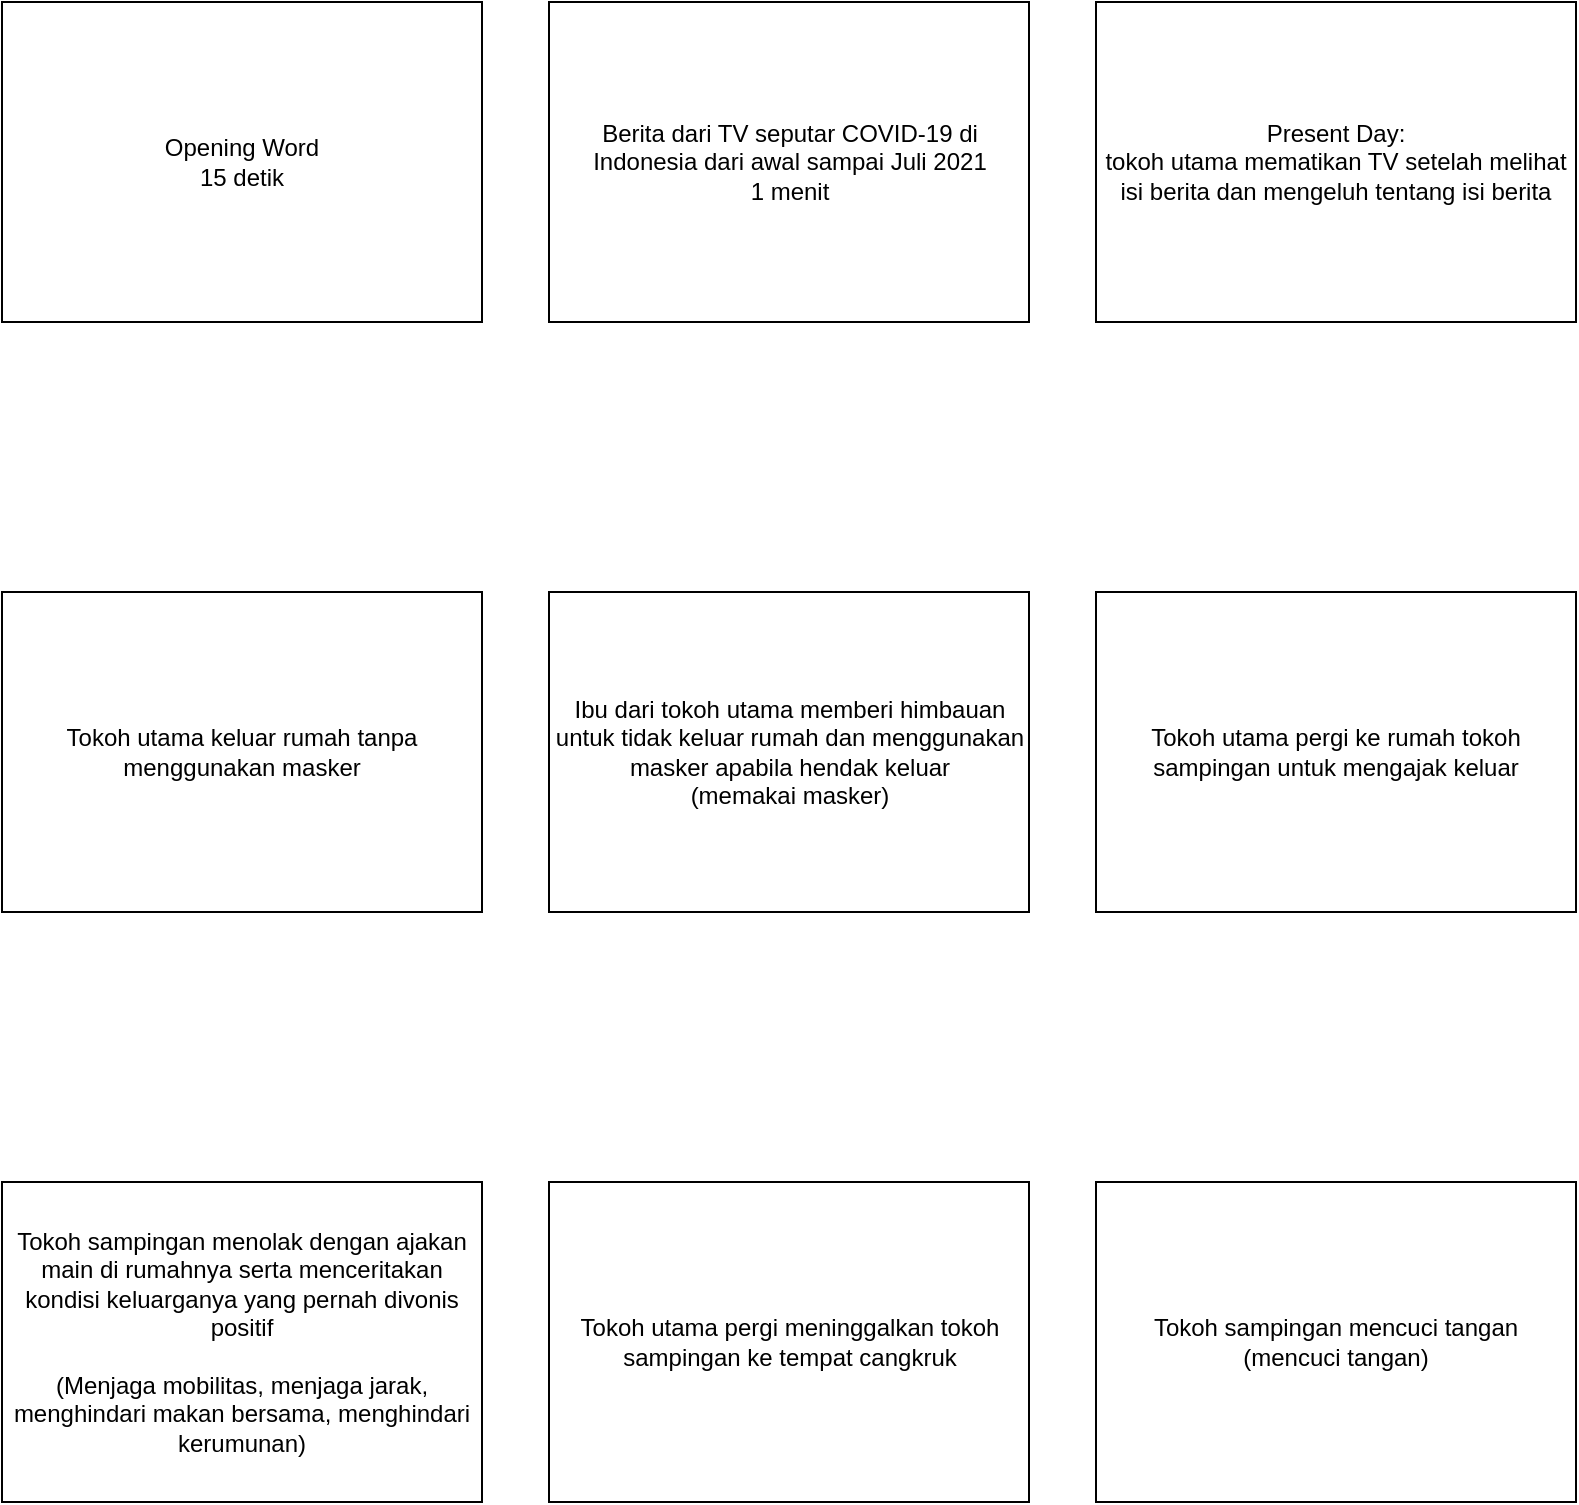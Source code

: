 <mxfile version="14.9.0" type="github" pages="2">
  <diagram id="R_xFI3e25QUkAhcV2hzh" name="hal 1">
    <mxGraphModel dx="1038" dy="540" grid="1" gridSize="10" guides="1" tooltips="1" connect="1" arrows="1" fold="1" page="1" pageScale="1" pageWidth="827" pageHeight="1169" math="0" shadow="0">
      <root>
        <mxCell id="0" />
        <mxCell id="1" parent="0" />
        <mxCell id="TNec85Cxsv5LI-_aW5ap-1" value="Opening Word&lt;br&gt;15 detik" style="rounded=0;whiteSpace=wrap;html=1;" parent="1" vertex="1">
          <mxGeometry x="20" y="210" width="240" height="160" as="geometry" />
        </mxCell>
        <mxCell id="TNec85Cxsv5LI-_aW5ap-2" value="&lt;span&gt;Berita dari TV seputar COVID-19 di Indonesia dari awal sampai Juli 2021&lt;/span&gt;&lt;br&gt;&lt;span&gt;1 menit&lt;/span&gt;" style="rounded=0;whiteSpace=wrap;html=1;" parent="1" vertex="1">
          <mxGeometry x="293.5" y="210" width="240" height="160" as="geometry" />
        </mxCell>
        <mxCell id="TNec85Cxsv5LI-_aW5ap-3" value="Present Day:&lt;br&gt;tokoh utama mematikan TV setelah melihat isi berita dan mengeluh tentang isi berita" style="rounded=0;whiteSpace=wrap;html=1;" parent="1" vertex="1">
          <mxGeometry x="567" y="210" width="240" height="160" as="geometry" />
        </mxCell>
        <mxCell id="TNec85Cxsv5LI-_aW5ap-4" value="Tokoh utama keluar rumah tanpa menggunakan masker" style="rounded=0;whiteSpace=wrap;html=1;" parent="1" vertex="1">
          <mxGeometry x="20" y="505" width="240" height="160" as="geometry" />
        </mxCell>
        <mxCell id="TNec85Cxsv5LI-_aW5ap-5" value="Ibu dari tokoh utama memberi himbauan untuk tidak keluar rumah dan menggunakan masker apabila hendak keluar&lt;br&gt;(memakai masker)" style="rounded=0;whiteSpace=wrap;html=1;" parent="1" vertex="1">
          <mxGeometry x="293.5" y="505" width="240" height="160" as="geometry" />
        </mxCell>
        <mxCell id="TNec85Cxsv5LI-_aW5ap-6" value="Tokoh utama pergi ke rumah tokoh sampingan untuk mengajak keluar" style="rounded=0;whiteSpace=wrap;html=1;" parent="1" vertex="1">
          <mxGeometry x="567" y="505" width="240" height="160" as="geometry" />
        </mxCell>
        <mxCell id="TNec85Cxsv5LI-_aW5ap-7" value="Tokoh sampingan menolak dengan ajakan main di rumahnya serta menceritakan kondisi keluarganya yang pernah divonis positif&lt;br&gt;&lt;br&gt;(Menjaga mobilitas, menjaga jarak, menghindari makan bersama, menghindari kerumunan)" style="rounded=0;whiteSpace=wrap;html=1;" parent="1" vertex="1">
          <mxGeometry x="20" y="800" width="240" height="160" as="geometry" />
        </mxCell>
        <mxCell id="TNec85Cxsv5LI-_aW5ap-8" value="Tokoh utama pergi meninggalkan tokoh sampingan ke tempat cangkruk" style="rounded=0;whiteSpace=wrap;html=1;" parent="1" vertex="1">
          <mxGeometry x="293.5" y="800" width="240" height="160" as="geometry" />
        </mxCell>
        <mxCell id="TNec85Cxsv5LI-_aW5ap-9" value="Tokoh sampingan mencuci tangan&lt;br&gt;(mencuci tangan)" style="rounded=0;whiteSpace=wrap;html=1;" parent="1" vertex="1">
          <mxGeometry x="567" y="800" width="240" height="160" as="geometry" />
        </mxCell>
      </root>
    </mxGraphModel>
  </diagram>
  <diagram name="hal 2" id="VcKgPR_5lNS0m8J5a_9Z">
    <mxGraphModel dx="1221" dy="635" grid="1" gridSize="10" guides="1" tooltips="1" connect="1" arrows="1" fold="1" page="1" pageScale="1" pageWidth="827" pageHeight="1169" math="0" shadow="0">
      <root>
        <mxCell id="c56bSGtDZyINLiDl-l04-0" />
        <mxCell id="c56bSGtDZyINLiDl-l04-1" parent="c56bSGtDZyINLiDl-l04-0" />
        <mxCell id="c56bSGtDZyINLiDl-l04-2" value="Tokoh Utama sampai di tempat cangkruk" style="rounded=0;whiteSpace=wrap;html=1;" parent="c56bSGtDZyINLiDl-l04-1" vertex="1">
          <mxGeometry x="20" y="210" width="240" height="160" as="geometry" />
        </mxCell>
        <mxCell id="c56bSGtDZyINLiDl-l04-3" value="Tokoh utama bertemu temannya yang lain dan mulai berkerumun" style="rounded=0;whiteSpace=wrap;html=1;" parent="c56bSGtDZyINLiDl-l04-1" vertex="1">
          <mxGeometry x="293.5" y="210" width="240" height="160" as="geometry" />
        </mxCell>
        <mxCell id="c56bSGtDZyINLiDl-l04-4" value="5 hari setelahnya:&lt;br&gt;timbul gejala COVID-19" style="rounded=0;whiteSpace=wrap;html=1;" parent="c56bSGtDZyINLiDl-l04-1" vertex="1">
          <mxGeometry x="567" y="210" width="240" height="160" as="geometry" />
        </mxCell>
        <mxCell id="c56bSGtDZyINLiDl-l04-5" value="Tokoh utama tes dan hasilnya positif" style="rounded=0;whiteSpace=wrap;html=1;" parent="c56bSGtDZyINLiDl-l04-1" vertex="1">
          <mxGeometry x="20" y="505" width="240" height="160" as="geometry" />
        </mxCell>
        <mxCell id="c56bSGtDZyINLiDl-l04-6" value="Tokoh utama mengingat pesan dari tokoh sampingan untuk isolasi mandiri" style="rounded=0;whiteSpace=wrap;html=1;" parent="c56bSGtDZyINLiDl-l04-1" vertex="1">
          <mxGeometry x="293.5" y="505" width="240" height="160" as="geometry" />
        </mxCell>
        <mxCell id="c56bSGtDZyINLiDl-l04-7" value="2 minggu setelahnya:&lt;br&gt;tokoh utama tes dan hasilnya negatif" style="rounded=0;whiteSpace=wrap;html=1;" parent="c56bSGtDZyINLiDl-l04-1" vertex="1">
          <mxGeometry x="567" y="505" width="240" height="160" as="geometry" />
        </mxCell>
        <mxCell id="c56bSGtDZyINLiDl-l04-8" value="tokoh sampingan yang mengetahui kabar sembuhnya tokoh utama berniat menjenguk bersama dengan temannya yang lain" style="rounded=0;whiteSpace=wrap;html=1;" parent="c56bSGtDZyINLiDl-l04-1" vertex="1">
          <mxGeometry x="20" y="800" width="240" height="160" as="geometry" />
        </mxCell>
        <mxCell id="c56bSGtDZyINLiDl-l04-9" value="tokoh sampingan memberitahu seputar vaksinasi pada tokoh utama" style="rounded=0;whiteSpace=wrap;html=1;" parent="c56bSGtDZyINLiDl-l04-1" vertex="1">
          <mxGeometry x="293.5" y="800" width="240" height="160" as="geometry" />
        </mxCell>
        <mxCell id="c56bSGtDZyINLiDl-l04-10" value="tokoh utama mengikuti rangkaian vaksinasi ditemani tokoh sampingan" style="rounded=0;whiteSpace=wrap;html=1;" parent="c56bSGtDZyINLiDl-l04-1" vertex="1">
          <mxGeometry x="567" y="800" width="240" height="160" as="geometry" />
        </mxCell>
        <mxCell id="VT5a7V3uQARGQU9jV66R-0" value="catatan:&lt;br&gt;ada dialog keseharian dan ada bagian orang yang bersin" style="text;html=1;resizable=0;autosize=1;align=center;verticalAlign=middle;points=[];fillColor=none;strokeColor=none;rounded=0;" vertex="1" parent="c56bSGtDZyINLiDl-l04-1">
          <mxGeometry x="240" y="380" width="320" height="30" as="geometry" />
        </mxCell>
        <mxCell id="mnVwt2IU-zdhsdQndZzL-0" value="catatan:&lt;br&gt;vaksinasi dilakukan 3 bulan setelah dinyatakan&lt;br&gt;sembuh atau mendapat hasil negatif" style="text;html=1;resizable=0;autosize=1;align=center;verticalAlign=middle;points=[];fillColor=none;strokeColor=none;rounded=0;" vertex="1" parent="c56bSGtDZyINLiDl-l04-1">
          <mxGeometry x="545" y="675" width="270" height="50" as="geometry" />
        </mxCell>
        <mxCell id="mnVwt2IU-zdhsdQndZzL-1" value="Catatan:&lt;br&gt;menambah board dengan adegan&lt;br&gt;mendiskusikan perihal vaksinasi" style="text;html=1;resizable=0;autosize=1;align=center;verticalAlign=middle;points=[];fillColor=none;strokeColor=none;rounded=0;" vertex="1" parent="c56bSGtDZyINLiDl-l04-1">
          <mxGeometry x="40" y="975" width="200" height="50" as="geometry" />
        </mxCell>
      </root>
    </mxGraphModel>
  </diagram>
</mxfile>
